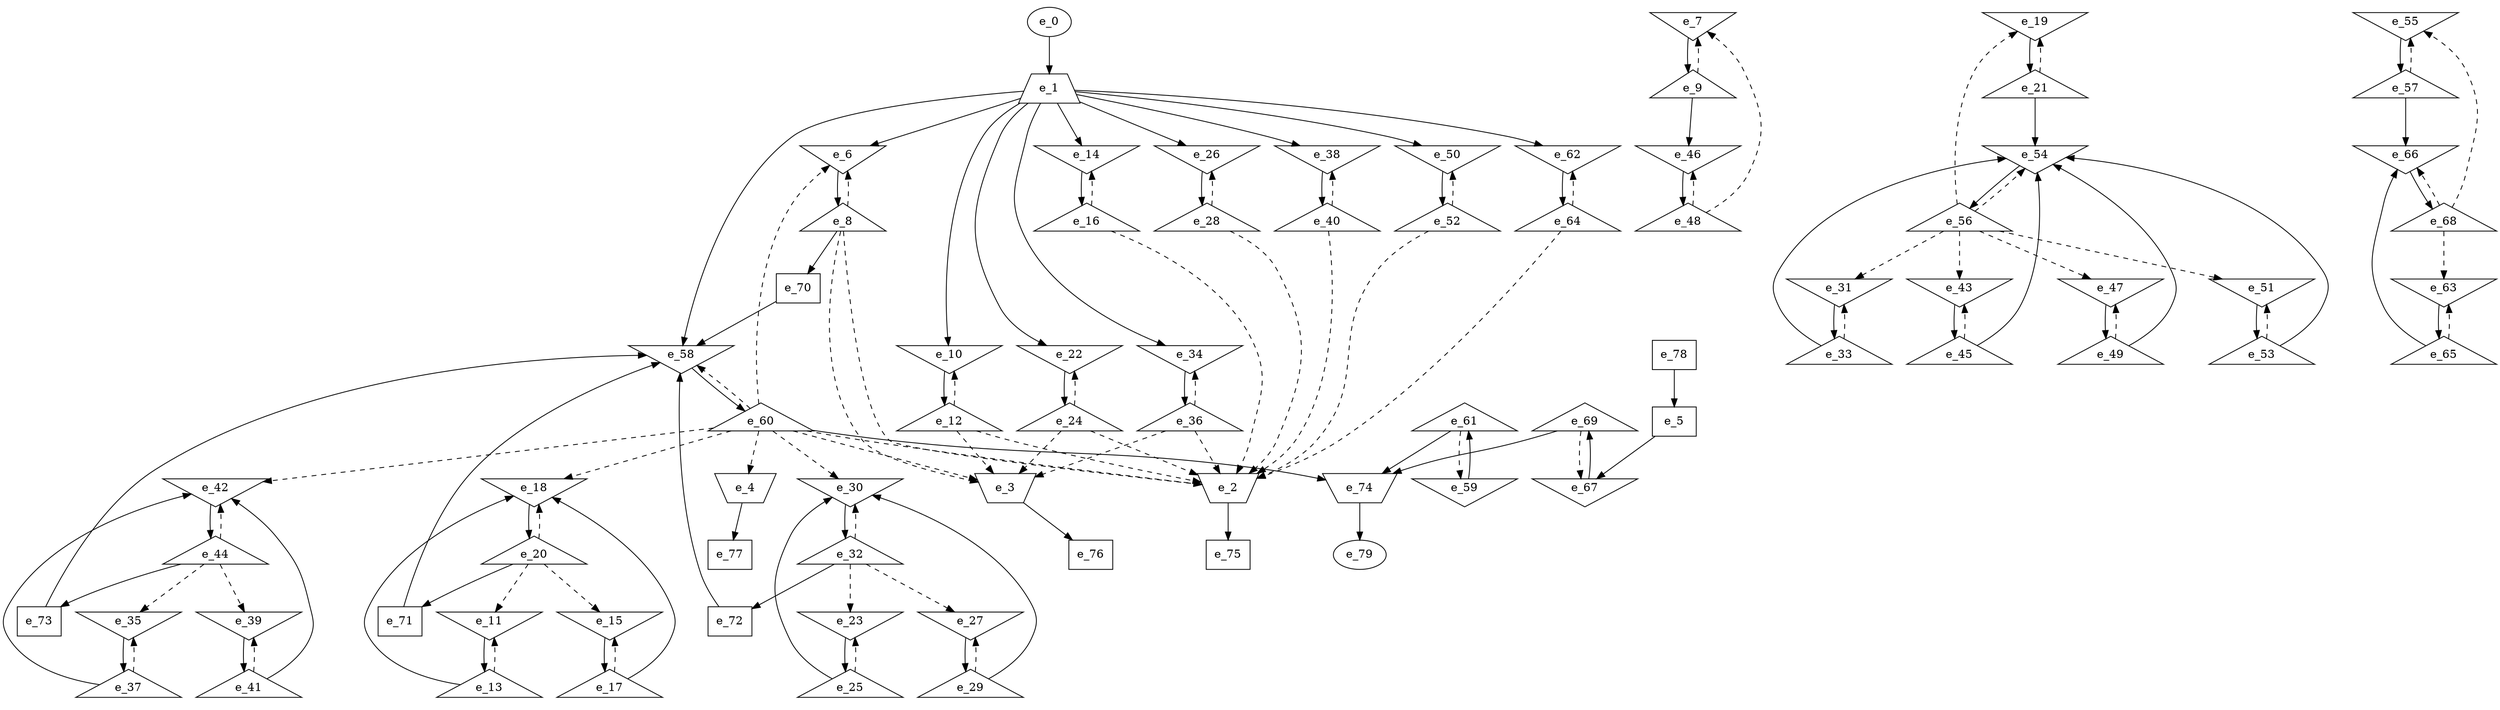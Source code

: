 digraph control_path {
  e_0: entry_node : n ;
  e_1 [shape = trapezium];
  e_2 [shape = invtrapezium];
  e_3 [shape = invtrapezium];
  e_4 [shape = invtrapezium];
  e_5 [shape = dot];
  e_6 [shape = invtriangle];
  e_7 [shape = invtriangle];
  e_8 [shape = triangle];
  e_9 [shape = triangle];
  e_10 [shape = invtriangle];
  e_11 [shape = invtriangle];
  e_12 [shape = triangle];
  e_13 [shape = triangle];
  e_14 [shape = invtriangle];
  e_15 [shape = invtriangle];
  e_16 [shape = triangle];
  e_17 [shape = triangle];
  e_18 [shape = invtriangle];
  e_19 [shape = invtriangle];
  e_20 [shape = triangle];
  e_21 [shape = triangle];
  e_22 [shape = invtriangle];
  e_23 [shape = invtriangle];
  e_24 [shape = triangle];
  e_25 [shape = triangle];
  e_26 [shape = invtriangle];
  e_27 [shape = invtriangle];
  e_28 [shape = triangle];
  e_29 [shape = triangle];
  e_30 [shape = invtriangle];
  e_31 [shape = invtriangle];
  e_32 [shape = triangle];
  e_33 [shape = triangle];
  e_34 [shape = invtriangle];
  e_35 [shape = invtriangle];
  e_36 [shape = triangle];
  e_37 [shape = triangle];
  e_38 [shape = invtriangle];
  e_39 [shape = invtriangle];
  e_40 [shape = triangle];
  e_41 [shape = triangle];
  e_42 [shape = invtriangle];
  e_43 [shape = invtriangle];
  e_44 [shape = triangle];
  e_45 [shape = triangle];
  e_46 [shape = invtriangle];
  e_47 [shape = invtriangle];
  e_48 [shape = triangle];
  e_49 [shape = triangle];
  e_50 [shape = invtriangle];
  e_51 [shape = invtriangle];
  e_52 [shape = triangle];
  e_53 [shape = triangle];
  e_54 [shape = invtriangle];
  e_55 [shape = invtriangle];
  e_56 [shape = triangle];
  e_57 [shape = triangle];
  e_58 [shape = invtriangle];
  e_59 [shape = invtriangle];
  e_60 [shape = triangle];
  e_61 [shape = triangle];
  e_62 [shape = invtriangle];
  e_63 [shape = invtriangle];
  e_64 [shape = triangle];
  e_65 [shape = triangle];
  e_66 [shape = invtriangle];
  e_67 [shape = invtriangle];
  e_68 [shape = triangle];
  e_69 [shape = triangle];
  e_70 [shape = dot];
  e_71 [shape = dot];
  e_72 [shape = dot];
  e_73 [shape = dot];
  e_74 [shape = invtrapezium];
  e_75 [shape = dot];
  e_76 [shape = dot];
  e_77 [shape = dot];
  e_78 [shape = dot];
  e_79: exit_node : s ;
  e_0 -> e_1;
  e_24 -> e_2[style = dashed];
  e_28 -> e_2[style = dashed];
  e_36 -> e_2[style = dashed];
  e_40 -> e_2[style = dashed];
  e_16 -> e_2[style = dashed];
  e_8 -> e_2[style = dashed];
  e_12 -> e_2[style = dashed];
  e_52 -> e_2[style = dashed];
  e_60 -> e_2[style = dashed];
  e_64 -> e_2[style = dashed];
  e_24 -> e_3[style = dashed];
  e_36 -> e_3[style = dashed];
  e_8 -> e_3[style = dashed];
  e_12 -> e_3[style = dashed];
  e_60 -> e_3[style = dashed];
  e_60 -> e_4[style = dashed];
  e_78 -> e_5;
  e_1 -> e_6;
  e_8 -> e_6[style = dashed];
  e_60 -> e_6[style = dashed];
  e_9 -> e_7[style = dashed];
  e_48 -> e_7[style = dashed];
  e_6 -> e_8;
  e_7 -> e_9;
  e_1 -> e_10;
  e_12 -> e_10[style = dashed];
  e_20 -> e_11[style = dashed];
  e_13 -> e_11[style = dashed];
  e_10 -> e_12;
  e_11 -> e_13;
  e_1 -> e_14;
  e_16 -> e_14[style = dashed];
  e_20 -> e_15[style = dashed];
  e_17 -> e_15[style = dashed];
  e_14 -> e_16;
  e_15 -> e_17;
  e_17 -> e_18;
  e_13 -> e_18;
  e_20 -> e_18[style = dashed];
  e_60 -> e_18[style = dashed];
  e_21 -> e_19[style = dashed];
  e_56 -> e_19[style = dashed];
  e_18 -> e_20;
  e_19 -> e_21;
  e_1 -> e_22;
  e_24 -> e_22[style = dashed];
  e_25 -> e_23[style = dashed];
  e_32 -> e_23[style = dashed];
  e_22 -> e_24;
  e_23 -> e_25;
  e_1 -> e_26;
  e_28 -> e_26[style = dashed];
  e_29 -> e_27[style = dashed];
  e_32 -> e_27[style = dashed];
  e_26 -> e_28;
  e_27 -> e_29;
  e_25 -> e_30;
  e_29 -> e_30;
  e_32 -> e_30[style = dashed];
  e_60 -> e_30[style = dashed];
  e_33 -> e_31[style = dashed];
  e_56 -> e_31[style = dashed];
  e_30 -> e_32;
  e_31 -> e_33;
  e_1 -> e_34;
  e_36 -> e_34[style = dashed];
  e_37 -> e_35[style = dashed];
  e_44 -> e_35[style = dashed];
  e_34 -> e_36;
  e_35 -> e_37;
  e_1 -> e_38;
  e_40 -> e_38[style = dashed];
  e_41 -> e_39[style = dashed];
  e_44 -> e_39[style = dashed];
  e_38 -> e_40;
  e_39 -> e_41;
  e_37 -> e_42;
  e_41 -> e_42;
  e_44 -> e_42[style = dashed];
  e_60 -> e_42[style = dashed];
  e_45 -> e_43[style = dashed];
  e_56 -> e_43[style = dashed];
  e_42 -> e_44;
  e_43 -> e_45;
  e_9 -> e_46;
  e_48 -> e_46[style = dashed];
  e_49 -> e_47[style = dashed];
  e_56 -> e_47[style = dashed];
  e_46 -> e_48;
  e_47 -> e_49;
  e_1 -> e_50;
  e_52 -> e_50[style = dashed];
  e_53 -> e_51[style = dashed];
  e_56 -> e_51[style = dashed];
  e_50 -> e_52;
  e_51 -> e_53;
  e_21 -> e_54;
  e_33 -> e_54;
  e_45 -> e_54;
  e_49 -> e_54;
  e_53 -> e_54;
  e_56 -> e_54[style = dashed];
  e_57 -> e_55[style = dashed];
  e_68 -> e_55[style = dashed];
  e_54 -> e_56;
  e_55 -> e_57;
  e_1 -> e_58;
  e_70 -> e_58;
  e_71 -> e_58;
  e_72 -> e_58;
  e_73 -> e_58;
  e_60 -> e_58[style = dashed];
  e_61 -> e_59[style = dashed];
  e_58 -> e_60;
  e_59 -> e_61;
  e_1 -> e_62;
  e_64 -> e_62[style = dashed];
  e_65 -> e_63[style = dashed];
  e_68 -> e_63[style = dashed];
  e_62 -> e_64;
  e_63 -> e_65;
  e_57 -> e_66;
  e_65 -> e_66;
  e_68 -> e_66[style = dashed];
  e_5 -> e_67;
  e_69 -> e_67[style = dashed];
  e_66 -> e_68;
  e_67 -> e_69;
  e_8 -> e_70;
  e_20 -> e_71;
  e_32 -> e_72;
  e_44 -> e_73;
  e_60 -> e_74;
  e_61 -> e_74;
  e_69 -> e_74;
  e_2 -> e_75;
  e_3 -> e_76;
  e_4 -> e_77;
  e_74 -> e_79;
}
